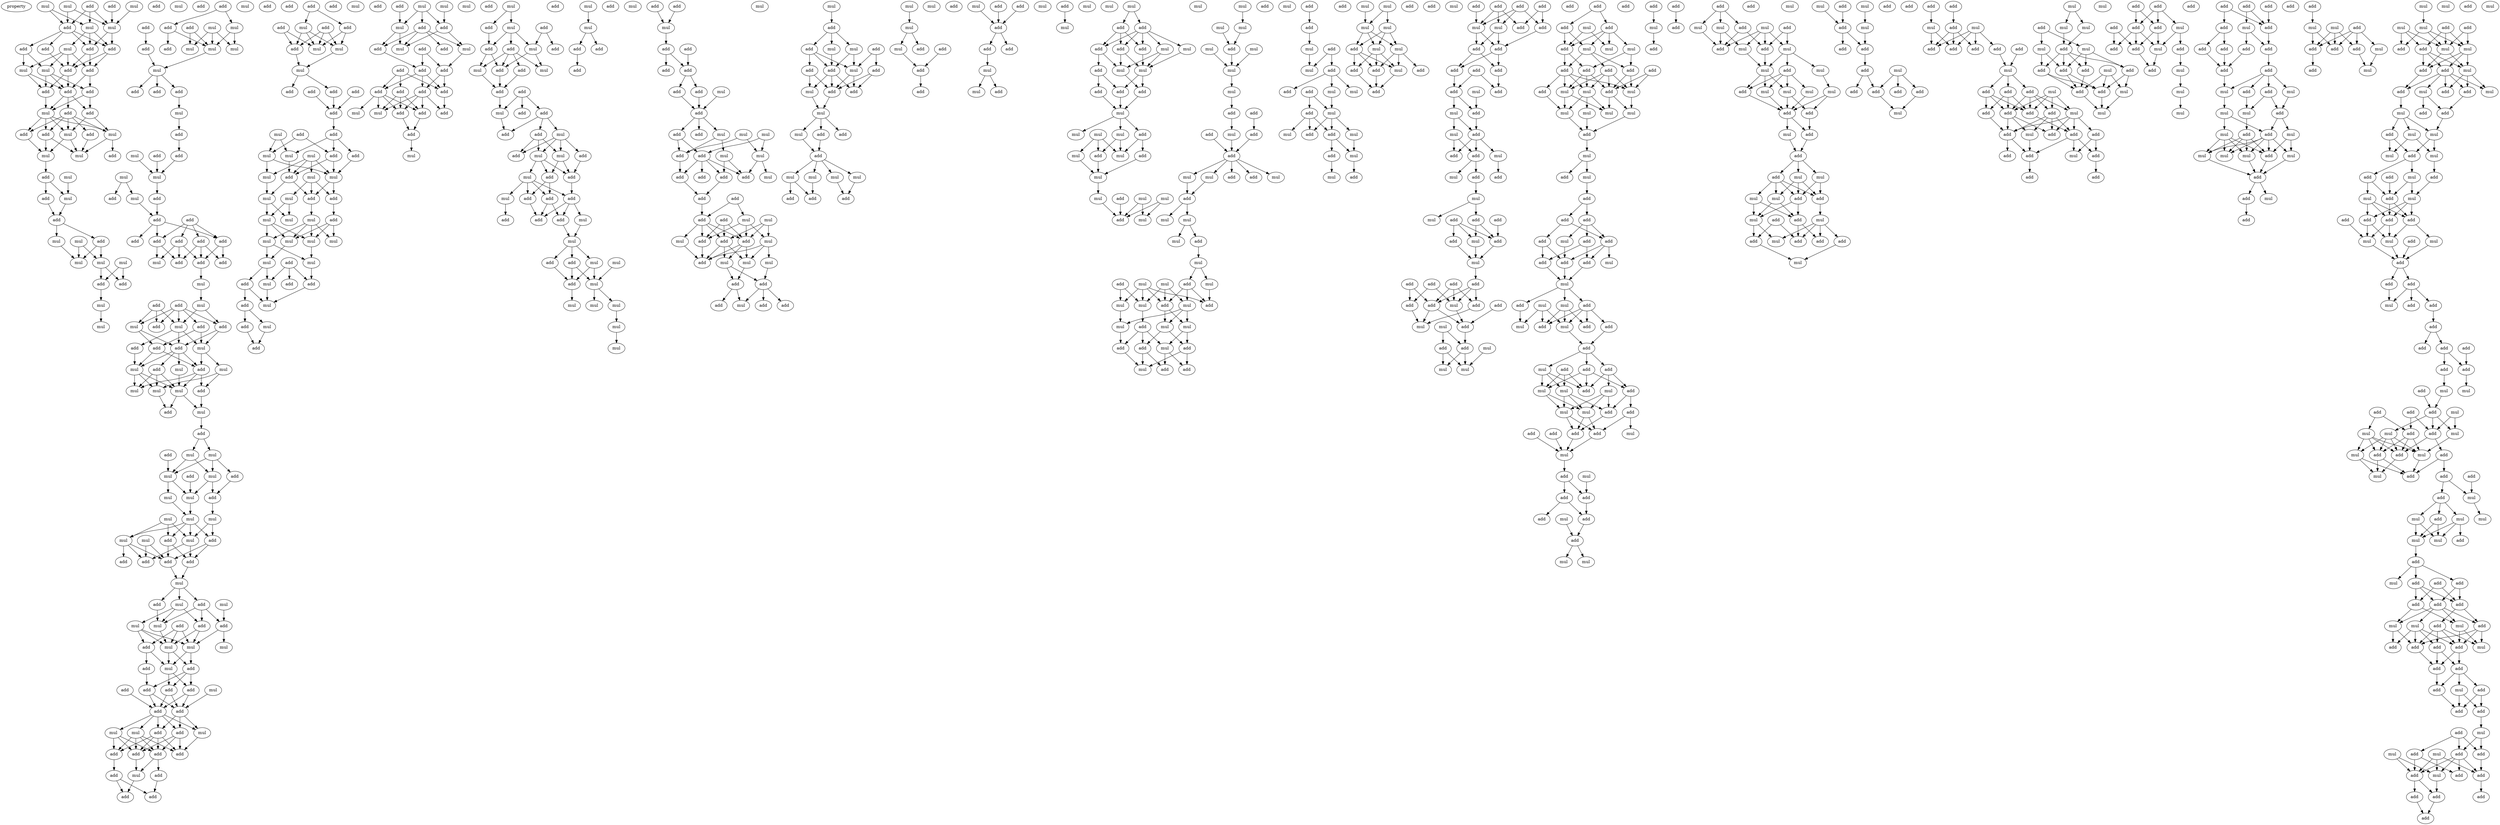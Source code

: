 digraph {
    node [fontcolor=black]
    property [mul=2,lf=1.6]
    0 [ label = mul ];
    1 [ label = mul ];
    2 [ label = add ];
    3 [ label = add ];
    4 [ label = mul ];
    5 [ label = add ];
    6 [ label = mul ];
    7 [ label = mul ];
    8 [ label = add ];
    9 [ label = mul ];
    10 [ label = add ];
    11 [ label = add ];
    12 [ label = add ];
    13 [ label = add ];
    14 [ label = add ];
    15 [ label = mul ];
    16 [ label = mul ];
    17 [ label = add ];
    18 [ label = add ];
    19 [ label = add ];
    20 [ label = add ];
    21 [ label = add ];
    22 [ label = mul ];
    23 [ label = add ];
    24 [ label = mul ];
    25 [ label = add ];
    26 [ label = add ];
    27 [ label = mul ];
    28 [ label = mul ];
    29 [ label = add ];
    30 [ label = mul ];
    31 [ label = add ];
    32 [ label = mul ];
    33 [ label = add ];
    34 [ label = mul ];
    35 [ label = add ];
    36 [ label = mul ];
    37 [ label = mul ];
    38 [ label = add ];
    39 [ label = mul ];
    40 [ label = mul ];
    41 [ label = mul ];
    42 [ label = add ];
    43 [ label = add ];
    44 [ label = add ];
    45 [ label = mul ];
    46 [ label = mul ];
    47 [ label = mul ];
    48 [ label = add ];
    49 [ label = add ];
    50 [ label = add ];
    51 [ label = add ];
    52 [ label = mul ];
    53 [ label = add ];
    54 [ label = mul ];
    55 [ label = add ];
    56 [ label = mul ];
    57 [ label = add ];
    58 [ label = mul ];
    59 [ label = mul ];
    60 [ label = mul ];
    61 [ label = add ];
    62 [ label = add ];
    63 [ label = add ];
    64 [ label = mul ];
    65 [ label = mul ];
    66 [ label = add ];
    67 [ label = mul ];
    68 [ label = add ];
    69 [ label = add ];
    70 [ label = add ];
    71 [ label = mul ];
    72 [ label = mul ];
    73 [ label = add ];
    74 [ label = add ];
    75 [ label = mul ];
    76 [ label = add ];
    77 [ label = add ];
    78 [ label = add ];
    79 [ label = add ];
    80 [ label = add ];
    81 [ label = add ];
    82 [ label = add ];
    83 [ label = mul ];
    84 [ label = add ];
    85 [ label = add ];
    86 [ label = add ];
    87 [ label = mul ];
    88 [ label = add ];
    89 [ label = add ];
    90 [ label = mul ];
    91 [ label = add ];
    92 [ label = add ];
    93 [ label = mul ];
    94 [ label = mul ];
    95 [ label = add ];
    96 [ label = add ];
    97 [ label = mul ];
    98 [ label = add ];
    99 [ label = add ];
    100 [ label = mul ];
    101 [ label = add ];
    102 [ label = mul ];
    103 [ label = add ];
    104 [ label = mul ];
    105 [ label = mul ];
    106 [ label = add ];
    107 [ label = mul ];
    108 [ label = mul ];
    109 [ label = mul ];
    110 [ label = add ];
    111 [ label = add ];
    112 [ label = add ];
    113 [ label = mul ];
    114 [ label = mul ];
    115 [ label = add ];
    116 [ label = mul ];
    117 [ label = add ];
    118 [ label = add ];
    119 [ label = mul ];
    120 [ label = add ];
    121 [ label = mul ];
    122 [ label = mul ];
    123 [ label = mul ];
    124 [ label = mul ];
    125 [ label = mul ];
    126 [ label = add ];
    127 [ label = mul ];
    128 [ label = add ];
    129 [ label = mul ];
    130 [ label = mul ];
    131 [ label = add ];
    132 [ label = add ];
    133 [ label = add ];
    134 [ label = add ];
    135 [ label = mul ];
    136 [ label = add ];
    137 [ label = mul ];
    138 [ label = mul ];
    139 [ label = add ];
    140 [ label = mul ];
    141 [ label = add ];
    142 [ label = add ];
    143 [ label = add ];
    144 [ label = mul ];
    145 [ label = add ];
    146 [ label = mul ];
    147 [ label = mul ];
    148 [ label = mul ];
    149 [ label = add ];
    150 [ label = mul ];
    151 [ label = add ];
    152 [ label = add ];
    153 [ label = add ];
    154 [ label = add ];
    155 [ label = add ];
    156 [ label = mul ];
    157 [ label = add ];
    158 [ label = add ];
    159 [ label = mul ];
    160 [ label = add ];
    161 [ label = add ];
    162 [ label = mul ];
    163 [ label = mul ];
    164 [ label = add ];
    165 [ label = add ];
    166 [ label = add ];
    167 [ label = add ];
    168 [ label = add ];
    169 [ label = add ];
    170 [ label = mul ];
    171 [ label = add ];
    172 [ label = add ];
    173 [ label = add ];
    174 [ label = mul ];
    175 [ label = add ];
    176 [ label = add ];
    177 [ label = add ];
    178 [ label = add ];
    179 [ label = mul ];
    180 [ label = mul ];
    181 [ label = add ];
    182 [ label = mul ];
    183 [ label = add ];
    184 [ label = add ];
    185 [ label = add ];
    186 [ label = add ];
    187 [ label = add ];
    188 [ label = mul ];
    189 [ label = add ];
    190 [ label = add ];
    191 [ label = mul ];
    192 [ label = mul ];
    193 [ label = mul ];
    194 [ label = add ];
    195 [ label = add ];
    196 [ label = mul ];
    197 [ label = mul ];
    198 [ label = mul ];
    199 [ label = add ];
    200 [ label = mul ];
    201 [ label = add ];
    202 [ label = mul ];
    203 [ label = add ];
    204 [ label = mul ];
    205 [ label = mul ];
    206 [ label = mul ];
    207 [ label = add ];
    208 [ label = mul ];
    209 [ label = mul ];
    210 [ label = mul ];
    211 [ label = mul ];
    212 [ label = add ];
    213 [ label = mul ];
    214 [ label = mul ];
    215 [ label = add ];
    216 [ label = add ];
    217 [ label = add ];
    218 [ label = mul ];
    219 [ label = add ];
    220 [ label = mul ];
    221 [ label = mul ];
    222 [ label = add ];
    223 [ label = add ];
    224 [ label = mul ];
    225 [ label = add ];
    226 [ label = add ];
    227 [ label = mul ];
    228 [ label = mul ];
    229 [ label = mul ];
    230 [ label = add ];
    231 [ label = mul ];
    232 [ label = add ];
    233 [ label = add ];
    234 [ label = mul ];
    235 [ label = add ];
    236 [ label = add ];
    237 [ label = mul ];
    238 [ label = add ];
    239 [ label = add ];
    240 [ label = add ];
    241 [ label = add ];
    242 [ label = add ];
    243 [ label = add ];
    244 [ label = add ];
    245 [ label = add ];
    246 [ label = add ];
    247 [ label = add ];
    248 [ label = mul ];
    249 [ label = mul ];
    250 [ label = add ];
    251 [ label = mul ];
    252 [ label = add ];
    253 [ label = mul ];
    254 [ label = add ];
    255 [ label = mul ];
    256 [ label = add ];
    257 [ label = add ];
    258 [ label = add ];
    259 [ label = add ];
    260 [ label = mul ];
    261 [ label = mul ];
    262 [ label = add ];
    263 [ label = add ];
    264 [ label = mul ];
    265 [ label = add ];
    266 [ label = add ];
    267 [ label = add ];
    268 [ label = add ];
    269 [ label = mul ];
    270 [ label = add ];
    271 [ label = mul ];
    272 [ label = add ];
    273 [ label = mul ];
    274 [ label = add ];
    275 [ label = mul ];
    276 [ label = add ];
    277 [ label = add ];
    278 [ label = mul ];
    279 [ label = add ];
    280 [ label = add ];
    281 [ label = add ];
    282 [ label = mul ];
    283 [ label = add ];
    284 [ label = add ];
    285 [ label = add ];
    286 [ label = mul ];
    287 [ label = add ];
    288 [ label = mul ];
    289 [ label = add ];
    290 [ label = mul ];
    291 [ label = add ];
    292 [ label = mul ];
    293 [ label = mul ];
    294 [ label = add ];
    295 [ label = mul ];
    296 [ label = mul ];
    297 [ label = mul ];
    298 [ label = add ];
    299 [ label = mul ];
    300 [ label = mul ];
    301 [ label = mul ];
    302 [ label = mul ];
    303 [ label = add ];
    304 [ label = mul ];
    305 [ label = add ];
    306 [ label = add ];
    307 [ label = add ];
    308 [ label = add ];
    309 [ label = mul ];
    310 [ label = add ];
    311 [ label = mul ];
    312 [ label = add ];
    313 [ label = add ];
    314 [ label = add ];
    315 [ label = add ];
    316 [ label = add ];
    317 [ label = add ];
    318 [ label = mul ];
    319 [ label = add ];
    320 [ label = mul ];
    321 [ label = add ];
    322 [ label = mul ];
    323 [ label = add ];
    324 [ label = mul ];
    325 [ label = add ];
    326 [ label = mul ];
    327 [ label = mul ];
    328 [ label = add ];
    329 [ label = add ];
    330 [ label = add ];
    331 [ label = add ];
    332 [ label = mul ];
    333 [ label = add ];
    334 [ label = add ];
    335 [ label = add ];
    336 [ label = add ];
    337 [ label = add ];
    338 [ label = mul ];
    339 [ label = mul ];
    340 [ label = add ];
    341 [ label = add ];
    342 [ label = add ];
    343 [ label = mul ];
    344 [ label = mul ];
    345 [ label = mul ];
    346 [ label = mul ];
    347 [ label = mul ];
    348 [ label = add ];
    349 [ label = add ];
    350 [ label = add ];
    351 [ label = mul ];
    352 [ label = add ];
    353 [ label = add ];
    354 [ label = mul ];
    355 [ label = add ];
    356 [ label = add ];
    357 [ label = mul ];
    358 [ label = mul ];
    359 [ label = add ];
    360 [ label = add ];
    361 [ label = add ];
    362 [ label = add ];
    363 [ label = add ];
    364 [ label = mul ];
    365 [ label = mul ];
    366 [ label = add ];
    367 [ label = add ];
    368 [ label = mul ];
    369 [ label = add ];
    370 [ label = add ];
    371 [ label = mul ];
    372 [ label = add ];
    373 [ label = mul ];
    374 [ label = mul ];
    375 [ label = mul ];
    376 [ label = mul ];
    377 [ label = add ];
    378 [ label = add ];
    379 [ label = add ];
    380 [ label = mul ];
    381 [ label = mul ];
    382 [ label = mul ];
    383 [ label = mul ];
    384 [ label = add ];
    385 [ label = add ];
    386 [ label = add ];
    387 [ label = add ];
    388 [ label = mul ];
    389 [ label = add ];
    390 [ label = add ];
    391 [ label = add ];
    392 [ label = add ];
    393 [ label = add ];
    394 [ label = add ];
    395 [ label = mul ];
    396 [ label = mul ];
    397 [ label = mul ];
    398 [ label = add ];
    399 [ label = add ];
    400 [ label = mul ];
    401 [ label = mul ];
    402 [ label = mul ];
    403 [ label = mul ];
    404 [ label = add ];
    405 [ label = add ];
    406 [ label = add ];
    407 [ label = add ];
    408 [ label = add ];
    409 [ label = mul ];
    410 [ label = mul ];
    411 [ label = mul ];
    412 [ label = add ];
    413 [ label = mul ];
    414 [ label = add ];
    415 [ label = add ];
    416 [ label = add ];
    417 [ label = mul ];
    418 [ label = add ];
    419 [ label = mul ];
    420 [ label = mul ];
    421 [ label = mul ];
    422 [ label = mul ];
    423 [ label = add ];
    424 [ label = add ];
    425 [ label = mul ];
    426 [ label = mul ];
    427 [ label = mul ];
    428 [ label = mul ];
    429 [ label = mul ];
    430 [ label = add ];
    431 [ label = mul ];
    432 [ label = add ];
    433 [ label = mul ];
    434 [ label = mul ];
    435 [ label = mul ];
    436 [ label = mul ];
    437 [ label = mul ];
    438 [ label = add ];
    439 [ label = mul ];
    440 [ label = mul ];
    441 [ label = mul ];
    442 [ label = add ];
    443 [ label = add ];
    444 [ label = add ];
    445 [ label = mul ];
    446 [ label = add ];
    447 [ label = add ];
    448 [ label = mul ];
    449 [ label = add ];
    450 [ label = add ];
    451 [ label = mul ];
    452 [ label = mul ];
    453 [ label = add ];
    454 [ label = mul ];
    455 [ label = mul ];
    456 [ label = mul ];
    457 [ label = add ];
    458 [ label = add ];
    459 [ label = mul ];
    460 [ label = add ];
    461 [ label = mul ];
    462 [ label = mul ];
    463 [ label = mul ];
    464 [ label = add ];
    465 [ label = mul ];
    466 [ label = add ];
    467 [ label = mul ];
    468 [ label = mul ];
    469 [ label = add ];
    470 [ label = mul ];
    471 [ label = mul ];
    472 [ label = mul ];
    473 [ label = add ];
    474 [ label = add ];
    475 [ label = add ];
    476 [ label = add ];
    477 [ label = mul ];
    478 [ label = add ];
    479 [ label = mul ];
    480 [ label = add ];
    481 [ label = mul ];
    482 [ label = add ];
    483 [ label = add ];
    484 [ label = mul ];
    485 [ label = add ];
    486 [ label = add ];
    487 [ label = mul ];
    488 [ label = add ];
    489 [ label = mul ];
    490 [ label = mul ];
    491 [ label = add ];
    492 [ label = add ];
    493 [ label = mul ];
    494 [ label = mul ];
    495 [ label = add ];
    496 [ label = add ];
    497 [ label = mul ];
    498 [ label = mul ];
    499 [ label = add ];
    500 [ label = mul ];
    501 [ label = add ];
    502 [ label = add ];
    503 [ label = mul ];
    504 [ label = add ];
    505 [ label = add ];
    506 [ label = mul ];
    507 [ label = mul ];
    508 [ label = mul ];
    509 [ label = mul ];
    510 [ label = mul ];
    511 [ label = add ];
    512 [ label = mul ];
    513 [ label = add ];
    514 [ label = add ];
    515 [ label = add ];
    516 [ label = mul ];
    517 [ label = add ];
    518 [ label = add ];
    519 [ label = add ];
    520 [ label = add ];
    521 [ label = add ];
    522 [ label = mul ];
    523 [ label = add ];
    524 [ label = add ];
    525 [ label = mul ];
    526 [ label = add ];
    527 [ label = add ];
    528 [ label = add ];
    529 [ label = add ];
    530 [ label = add ];
    531 [ label = add ];
    532 [ label = add ];
    533 [ label = mul ];
    534 [ label = add ];
    535 [ label = mul ];
    536 [ label = add ];
    537 [ label = mul ];
    538 [ label = mul ];
    539 [ label = add ];
    540 [ label = add ];
    541 [ label = add ];
    542 [ label = add ];
    543 [ label = mul ];
    544 [ label = mul ];
    545 [ label = add ];
    546 [ label = mul ];
    547 [ label = add ];
    548 [ label = add ];
    549 [ label = add ];
    550 [ label = add ];
    551 [ label = mul ];
    552 [ label = mul ];
    553 [ label = add ];
    554 [ label = add ];
    555 [ label = add ];
    556 [ label = add ];
    557 [ label = add ];
    558 [ label = add ];
    559 [ label = add ];
    560 [ label = add ];
    561 [ label = mul ];
    562 [ label = add ];
    563 [ label = mul ];
    564 [ label = mul ];
    565 [ label = mul ];
    566 [ label = add ];
    567 [ label = add ];
    568 [ label = add ];
    569 [ label = mul ];
    570 [ label = mul ];
    571 [ label = add ];
    572 [ label = add ];
    573 [ label = mul ];
    574 [ label = add ];
    575 [ label = mul ];
    576 [ label = add ];
    577 [ label = mul ];
    578 [ label = mul ];
    579 [ label = add ];
    580 [ label = add ];
    581 [ label = add ];
    582 [ label = add ];
    583 [ label = add ];
    584 [ label = add ];
    585 [ label = mul ];
    586 [ label = mul ];
    587 [ label = mul ];
    588 [ label = add ];
    589 [ label = mul ];
    590 [ label = mul ];
    591 [ label = mul ];
    592 [ label = mul ];
    593 [ label = add ];
    594 [ label = mul ];
    595 [ label = add ];
    596 [ label = add ];
    597 [ label = mul ];
    598 [ label = add ];
    599 [ label = add ];
    600 [ label = add ];
    601 [ label = add ];
    602 [ label = add ];
    603 [ label = add ];
    604 [ label = mul ];
    605 [ label = add ];
    606 [ label = add ];
    607 [ label = add ];
    608 [ label = mul ];
    609 [ label = mul ];
    610 [ label = mul ];
    611 [ label = mul ];
    612 [ label = add ];
    613 [ label = add ];
    614 [ label = add ];
    615 [ label = mul ];
    616 [ label = add ];
    617 [ label = add ];
    618 [ label = mul ];
    619 [ label = add ];
    620 [ label = mul ];
    621 [ label = add ];
    622 [ label = add ];
    623 [ label = add ];
    624 [ label = mul ];
    625 [ label = mul ];
    626 [ label = add ];
    627 [ label = add ];
    628 [ label = mul ];
    629 [ label = add ];
    630 [ label = add ];
    631 [ label = mul ];
    632 [ label = mul ];
    633 [ label = add ];
    634 [ label = add ];
    635 [ label = add ];
    636 [ label = add ];
    637 [ label = mul ];
    638 [ label = mul ];
    639 [ label = mul ];
    640 [ label = add ];
    641 [ label = add ];
    642 [ label = add ];
    643 [ label = add ];
    644 [ label = mul ];
    645 [ label = add ];
    646 [ label = add ];
    647 [ label = mul ];
    648 [ label = mul ];
    649 [ label = add ];
    650 [ label = mul ];
    651 [ label = add ];
    652 [ label = add ];
    653 [ label = add ];
    654 [ label = add ];
    655 [ label = mul ];
    656 [ label = mul ];
    657 [ label = add ];
    658 [ label = add ];
    659 [ label = mul ];
    660 [ label = mul ];
    661 [ label = add ];
    662 [ label = add ];
    663 [ label = mul ];
    664 [ label = mul ];
    665 [ label = add ];
    666 [ label = mul ];
    667 [ label = mul ];
    668 [ label = add ];
    669 [ label = mul ];
    670 [ label = mul ];
    671 [ label = mul ];
    672 [ label = add ];
    673 [ label = add ];
    674 [ label = add ];
    675 [ label = mul ];
    676 [ label = add ];
    677 [ label = add ];
    678 [ label = mul ];
    679 [ label = add ];
    680 [ label = mul ];
    681 [ label = mul ];
    682 [ label = mul ];
    683 [ label = add ];
    684 [ label = add ];
    685 [ label = mul ];
    686 [ label = add ];
    687 [ label = add ];
    688 [ label = mul ];
    689 [ label = mul ];
    690 [ label = add ];
    691 [ label = add ];
    692 [ label = add ];
    693 [ label = add ];
    694 [ label = mul ];
    695 [ label = mul ];
    696 [ label = mul ];
    697 [ label = add ];
    698 [ label = add ];
    699 [ label = mul ];
    700 [ label = add ];
    701 [ label = mul ];
    702 [ label = add ];
    703 [ label = add ];
    704 [ label = add ];
    705 [ label = mul ];
    706 [ label = add ];
    707 [ label = add ];
    708 [ label = add ];
    709 [ label = add ];
    710 [ label = add ];
    711 [ label = mul ];
    712 [ label = add ];
    713 [ label = add ];
    714 [ label = add ];
    715 [ label = mul ];
    716 [ label = mul ];
    717 [ label = add ];
    718 [ label = add ];
    719 [ label = add ];
    720 [ label = add ];
    721 [ label = add ];
    722 [ label = mul ];
    723 [ label = mul ];
    724 [ label = add ];
    725 [ label = add ];
    726 [ label = add ];
    727 [ label = add ];
    728 [ label = add ];
    729 [ label = mul ];
    730 [ label = add ];
    731 [ label = add ];
    732 [ label = add ];
    733 [ label = add ];
    734 [ label = mul ];
    735 [ label = add ];
    736 [ label = add ];
    737 [ label = add ];
    738 [ label = add ];
    739 [ label = add ];
    740 [ label = mul ];
    741 [ label = add ];
    742 [ label = add ];
    743 [ label = mul ];
    744 [ label = mul ];
    745 [ label = add ];
    746 [ label = mul ];
    747 [ label = mul ];
    748 [ label = mul ];
    749 [ label = add ];
    750 [ label = add ];
    751 [ label = add ];
    752 [ label = mul ];
    753 [ label = add ];
    754 [ label = add ];
    755 [ label = add ];
    756 [ label = mul ];
    757 [ label = add ];
    758 [ label = mul ];
    759 [ label = mul ];
    760 [ label = add ];
    761 [ label = add ];
    762 [ label = add ];
    763 [ label = add ];
    764 [ label = mul ];
    765 [ label = add ];
    766 [ label = add ];
    767 [ label = add ];
    768 [ label = add ];
    769 [ label = add ];
    770 [ label = mul ];
    771 [ label = add ];
    772 [ label = mul ];
    773 [ label = mul ];
    774 [ label = add ];
    775 [ label = mul ];
    776 [ label = add ];
    777 [ label = add ];
    778 [ label = add ];
    779 [ label = add ];
    780 [ label = mul ];
    781 [ label = add ];
    782 [ label = add ];
    783 [ label = add ];
    784 [ label = add ];
    785 [ label = add ];
    786 [ label = add ];
    787 [ label = add ];
    788 [ label = add ];
    789 [ label = mul ];
    790 [ label = mul ];
    791 [ label = mul ];
    792 [ label = add ];
    793 [ label = mul ];
    794 [ label = mul ];
    795 [ label = mul ];
    796 [ label = add ];
    797 [ label = add ];
    798 [ label = mul ];
    799 [ label = mul ];
    800 [ label = mul ];
    801 [ label = add ];
    802 [ label = mul ];
    803 [ label = add ];
    804 [ label = add ];
    805 [ label = add ];
    806 [ label = mul ];
    807 [ label = add ];
    808 [ label = add ];
    809 [ label = mul ];
    810 [ label = add ];
    811 [ label = mul ];
    812 [ label = mul ];
    813 [ label = add ];
    814 [ label = add ];
    815 [ label = add ];
    816 [ label = add ];
    817 [ label = mul ];
    818 [ label = mul ];
    819 [ label = mul ];
    820 [ label = add ];
    821 [ label = add ];
    822 [ label = mul ];
    823 [ label = add ];
    824 [ label = mul ];
    825 [ label = mul ];
    826 [ label = add ];
    827 [ label = add ];
    828 [ label = add ];
    829 [ label = mul ];
    830 [ label = add ];
    831 [ label = mul ];
    832 [ label = mul ];
    833 [ label = add ];
    834 [ label = add ];
    835 [ label = add ];
    836 [ label = mul ];
    837 [ label = add ];
    838 [ label = add ];
    839 [ label = mul ];
    840 [ label = mul ];
    841 [ label = add ];
    842 [ label = mul ];
    843 [ label = mul ];
    844 [ label = add ];
    845 [ label = add ];
    846 [ label = mul ];
    847 [ label = add ];
    848 [ label = add ];
    849 [ label = mul ];
    850 [ label = mul ];
    851 [ label = mul ];
    852 [ label = add ];
    853 [ label = add ];
    854 [ label = add ];
    855 [ label = add ];
    856 [ label = mul ];
    857 [ label = mul ];
    858 [ label = add ];
    859 [ label = mul ];
    860 [ label = add ];
    861 [ label = add ];
    862 [ label = add ];
    863 [ label = add ];
    864 [ label = mul ];
    865 [ label = add ];
    866 [ label = add ];
    867 [ label = add ];
    868 [ label = add ];
    869 [ label = add ];
    870 [ label = add ];
    871 [ label = add ];
    872 [ label = add ];
    873 [ label = add ];
    874 [ label = mul ];
    875 [ label = mul ];
    876 [ label = add ];
    877 [ label = add ];
    878 [ label = add ];
    879 [ label = mul ];
    880 [ label = add ];
    881 [ label = mul ];
    882 [ label = add ];
    883 [ label = mul ];
    884 [ label = mul ];
    885 [ label = mul ];
    886 [ label = add ];
    887 [ label = mul ];
    888 [ label = add ];
    889 [ label = add ];
    890 [ label = add ];
    891 [ label = add ];
    892 [ label = add ];
    893 [ label = mul ];
    894 [ label = add ];
    895 [ label = mul ];
    896 [ label = mul ];
    897 [ label = mul ];
    898 [ label = add ];
    899 [ label = mul ];
    900 [ label = mul ];
    901 [ label = add ];
    902 [ label = mul ];
    903 [ label = mul ];
    904 [ label = add ];
    905 [ label = add ];
    906 [ label = add ];
    907 [ label = add ];
    908 [ label = mul ];
    909 [ label = add ];
    910 [ label = add ];
    911 [ label = add ];
    912 [ label = add ];
    913 [ label = mul ];
    914 [ label = mul ];
    915 [ label = add ];
    916 [ label = mul ];
    917 [ label = add ];
    918 [ label = add ];
    919 [ label = mul ];
    920 [ label = add ];
    921 [ label = add ];
    922 [ label = add ];
    923 [ label = add ];
    924 [ label = add ];
    925 [ label = add ];
    926 [ label = mul ];
    927 [ label = add ];
    928 [ label = add ];
    929 [ label = add ];
    930 [ label = mul ];
    931 [ label = add ];
    932 [ label = mul ];
    933 [ label = mul ];
    934 [ label = add ];
    935 [ label = add ];
    936 [ label = add ];
    937 [ label = add ];
    938 [ label = mul ];
    939 [ label = add ];
    940 [ label = add ];
    941 [ label = add ];
    942 [ label = add ];
    943 [ label = add ];
    0 -> 5 [ name = 0 ];
    0 -> 6 [ name = 1 ];
    1 -> 5 [ name = 2 ];
    1 -> 7 [ name = 3 ];
    2 -> 5 [ name = 4 ];
    2 -> 6 [ name = 5 ];
    2 -> 7 [ name = 6 ];
    3 -> 7 [ name = 7 ];
    4 -> 7 [ name = 8 ];
    5 -> 8 [ name = 9 ];
    5 -> 10 [ name = 10 ];
    5 -> 11 [ name = 11 ];
    5 -> 12 [ name = 12 ];
    6 -> 9 [ name = 13 ];
    6 -> 11 [ name = 14 ];
    6 -> 12 [ name = 15 ];
    7 -> 11 [ name = 16 ];
    7 -> 12 [ name = 17 ];
    8 -> 15 [ name = 18 ];
    8 -> 16 [ name = 19 ];
    9 -> 13 [ name = 20 ];
    9 -> 14 [ name = 21 ];
    9 -> 15 [ name = 22 ];
    9 -> 16 [ name = 23 ];
    10 -> 14 [ name = 24 ];
    11 -> 13 [ name = 25 ];
    11 -> 14 [ name = 26 ];
    12 -> 13 [ name = 27 ];
    12 -> 14 [ name = 28 ];
    13 -> 17 [ name = 29 ];
    13 -> 19 [ name = 30 ];
    14 -> 18 [ name = 31 ];
    14 -> 19 [ name = 32 ];
    15 -> 18 [ name = 33 ];
    15 -> 19 [ name = 34 ];
    16 -> 17 [ name = 35 ];
    16 -> 18 [ name = 36 ];
    16 -> 19 [ name = 37 ];
    17 -> 20 [ name = 38 ];
    17 -> 22 [ name = 39 ];
    18 -> 22 [ name = 40 ];
    19 -> 20 [ name = 41 ];
    19 -> 21 [ name = 42 ];
    19 -> 22 [ name = 43 ];
    20 -> 24 [ name = 44 ];
    20 -> 27 [ name = 45 ];
    21 -> 23 [ name = 46 ];
    21 -> 24 [ name = 47 ];
    21 -> 25 [ name = 48 ];
    21 -> 26 [ name = 49 ];
    21 -> 27 [ name = 50 ];
    22 -> 23 [ name = 51 ];
    22 -> 24 [ name = 52 ];
    22 -> 26 [ name = 53 ];
    22 -> 27 [ name = 54 ];
    23 -> 30 [ name = 55 ];
    24 -> 28 [ name = 56 ];
    24 -> 29 [ name = 57 ];
    25 -> 28 [ name = 58 ];
    26 -> 28 [ name = 59 ];
    26 -> 30 [ name = 60 ];
    27 -> 28 [ name = 61 ];
    27 -> 30 [ name = 62 ];
    30 -> 31 [ name = 63 ];
    31 -> 33 [ name = 64 ];
    31 -> 34 [ name = 65 ];
    32 -> 34 [ name = 66 ];
    33 -> 35 [ name = 67 ];
    34 -> 35 [ name = 68 ];
    35 -> 37 [ name = 69 ];
    35 -> 38 [ name = 70 ];
    36 -> 39 [ name = 71 ];
    36 -> 41 [ name = 72 ];
    37 -> 39 [ name = 73 ];
    38 -> 39 [ name = 74 ];
    38 -> 41 [ name = 75 ];
    40 -> 42 [ name = 76 ];
    40 -> 44 [ name = 77 ];
    41 -> 42 [ name = 78 ];
    41 -> 44 [ name = 79 ];
    42 -> 45 [ name = 80 ];
    45 -> 47 [ name = 81 ];
    49 -> 53 [ name = 82 ];
    49 -> 54 [ name = 83 ];
    50 -> 57 [ name = 84 ];
    51 -> 56 [ name = 85 ];
    51 -> 58 [ name = 86 ];
    52 -> 56 [ name = 87 ];
    52 -> 58 [ name = 88 ];
    52 -> 59 [ name = 89 ];
    53 -> 55 [ name = 90 ];
    53 -> 56 [ name = 91 ];
    54 -> 56 [ name = 92 ];
    54 -> 59 [ name = 93 ];
    56 -> 60 [ name = 94 ];
    57 -> 60 [ name = 95 ];
    60 -> 61 [ name = 96 ];
    60 -> 62 [ name = 97 ];
    60 -> 63 [ name = 98 ];
    63 -> 65 [ name = 99 ];
    65 -> 66 [ name = 100 ];
    66 -> 70 [ name = 101 ];
    67 -> 72 [ name = 102 ];
    69 -> 72 [ name = 103 ];
    70 -> 72 [ name = 104 ];
    71 -> 73 [ name = 105 ];
    71 -> 75 [ name = 106 ];
    72 -> 74 [ name = 107 ];
    74 -> 77 [ name = 108 ];
    75 -> 77 [ name = 109 ];
    76 -> 78 [ name = 110 ];
    76 -> 79 [ name = 111 ];
    76 -> 81 [ name = 112 ];
    76 -> 82 [ name = 113 ];
    77 -> 80 [ name = 114 ];
    77 -> 81 [ name = 115 ];
    77 -> 82 [ name = 116 ];
    78 -> 83 [ name = 117 ];
    78 -> 84 [ name = 118 ];
    78 -> 85 [ name = 119 ];
    79 -> 84 [ name = 120 ];
    79 -> 85 [ name = 121 ];
    79 -> 86 [ name = 122 ];
    81 -> 84 [ name = 123 ];
    81 -> 86 [ name = 124 ];
    82 -> 83 [ name = 125 ];
    82 -> 85 [ name = 126 ];
    84 -> 87 [ name = 127 ];
    87 -> 90 [ name = 128 ];
    88 -> 91 [ name = 129 ];
    88 -> 92 [ name = 130 ];
    88 -> 93 [ name = 131 ];
    88 -> 94 [ name = 132 ];
    88 -> 95 [ name = 133 ];
    89 -> 92 [ name = 134 ];
    89 -> 93 [ name = 135 ];
    89 -> 94 [ name = 136 ];
    90 -> 93 [ name = 137 ];
    90 -> 95 [ name = 138 ];
    91 -> 96 [ name = 139 ];
    91 -> 97 [ name = 140 ];
    93 -> 97 [ name = 141 ];
    93 -> 98 [ name = 142 ];
    93 -> 99 [ name = 143 ];
    94 -> 96 [ name = 144 ];
    94 -> 98 [ name = 145 ];
    95 -> 97 [ name = 146 ];
    95 -> 98 [ name = 147 ];
    96 -> 102 [ name = 148 ];
    96 -> 103 [ name = 149 ];
    97 -> 103 [ name = 150 ];
    97 -> 104 [ name = 151 ];
    98 -> 100 [ name = 152 ];
    98 -> 101 [ name = 153 ];
    98 -> 102 [ name = 154 ];
    98 -> 103 [ name = 155 ];
    99 -> 102 [ name = 156 ];
    100 -> 105 [ name = 157 ];
    101 -> 105 [ name = 158 ];
    101 -> 107 [ name = 159 ];
    101 -> 108 [ name = 160 ];
    102 -> 105 [ name = 161 ];
    102 -> 107 [ name = 162 ];
    102 -> 108 [ name = 163 ];
    103 -> 105 [ name = 164 ];
    103 -> 106 [ name = 165 ];
    103 -> 107 [ name = 166 ];
    104 -> 106 [ name = 167 ];
    104 -> 108 [ name = 168 ];
    105 -> 109 [ name = 169 ];
    105 -> 110 [ name = 170 ];
    106 -> 109 [ name = 171 ];
    108 -> 110 [ name = 172 ];
    109 -> 112 [ name = 173 ];
    112 -> 113 [ name = 174 ];
    112 -> 114 [ name = 175 ];
    113 -> 116 [ name = 176 ];
    113 -> 119 [ name = 177 ];
    114 -> 116 [ name = 178 ];
    114 -> 118 [ name = 179 ];
    114 -> 119 [ name = 180 ];
    115 -> 119 [ name = 181 ];
    116 -> 120 [ name = 182 ];
    116 -> 122 [ name = 183 ];
    117 -> 122 [ name = 184 ];
    118 -> 120 [ name = 185 ];
    119 -> 121 [ name = 186 ];
    119 -> 122 [ name = 187 ];
    120 -> 123 [ name = 188 ];
    121 -> 125 [ name = 189 ];
    122 -> 125 [ name = 190 ];
    123 -> 128 [ name = 191 ];
    123 -> 129 [ name = 192 ];
    124 -> 126 [ name = 193 ];
    124 -> 127 [ name = 194 ];
    124 -> 129 [ name = 195 ];
    125 -> 126 [ name = 196 ];
    125 -> 127 [ name = 197 ];
    125 -> 128 [ name = 198 ];
    125 -> 129 [ name = 199 ];
    126 -> 131 [ name = 200 ];
    126 -> 132 [ name = 201 ];
    127 -> 131 [ name = 202 ];
    127 -> 133 [ name = 203 ];
    127 -> 134 [ name = 204 ];
    128 -> 131 [ name = 205 ];
    128 -> 132 [ name = 206 ];
    129 -> 132 [ name = 207 ];
    129 -> 134 [ name = 208 ];
    130 -> 131 [ name = 209 ];
    130 -> 134 [ name = 210 ];
    131 -> 135 [ name = 211 ];
    132 -> 135 [ name = 212 ];
    135 -> 136 [ name = 213 ];
    135 -> 137 [ name = 214 ];
    135 -> 139 [ name = 215 ];
    136 -> 140 [ name = 216 ];
    136 -> 141 [ name = 217 ];
    136 -> 142 [ name = 218 ];
    137 -> 140 [ name = 219 ];
    137 -> 141 [ name = 220 ];
    137 -> 144 [ name = 221 ];
    138 -> 142 [ name = 222 ];
    139 -> 140 [ name = 223 ];
    140 -> 147 [ name = 224 ];
    141 -> 146 [ name = 225 ];
    141 -> 147 [ name = 226 ];
    142 -> 146 [ name = 227 ];
    142 -> 148 [ name = 228 ];
    143 -> 145 [ name = 229 ];
    143 -> 146 [ name = 230 ];
    143 -> 147 [ name = 231 ];
    144 -> 145 [ name = 232 ];
    144 -> 146 [ name = 233 ];
    144 -> 147 [ name = 234 ];
    145 -> 150 [ name = 235 ];
    145 -> 151 [ name = 236 ];
    146 -> 149 [ name = 237 ];
    146 -> 150 [ name = 238 ];
    147 -> 149 [ name = 239 ];
    147 -> 150 [ name = 240 ];
    149 -> 152 [ name = 241 ];
    149 -> 153 [ name = 242 ];
    149 -> 154 [ name = 243 ];
    150 -> 152 [ name = 244 ];
    150 -> 154 [ name = 245 ];
    151 -> 153 [ name = 246 ];
    152 -> 157 [ name = 247 ];
    152 -> 158 [ name = 248 ];
    153 -> 157 [ name = 249 ];
    153 -> 158 [ name = 250 ];
    154 -> 157 [ name = 251 ];
    154 -> 158 [ name = 252 ];
    155 -> 158 [ name = 253 ];
    156 -> 157 [ name = 254 ];
    157 -> 160 [ name = 255 ];
    157 -> 161 [ name = 256 ];
    157 -> 163 [ name = 257 ];
    158 -> 159 [ name = 258 ];
    158 -> 160 [ name = 259 ];
    158 -> 161 [ name = 260 ];
    158 -> 162 [ name = 261 ];
    158 -> 163 [ name = 262 ];
    159 -> 164 [ name = 263 ];
    159 -> 165 [ name = 264 ];
    159 -> 167 [ name = 265 ];
    160 -> 164 [ name = 266 ];
    160 -> 166 [ name = 267 ];
    160 -> 167 [ name = 268 ];
    161 -> 164 [ name = 269 ];
    161 -> 165 [ name = 270 ];
    161 -> 166 [ name = 271 ];
    161 -> 167 [ name = 272 ];
    162 -> 164 [ name = 273 ];
    162 -> 165 [ name = 274 ];
    162 -> 166 [ name = 275 ];
    162 -> 167 [ name = 276 ];
    163 -> 166 [ name = 277 ];
    164 -> 170 [ name = 278 ];
    165 -> 169 [ name = 279 ];
    167 -> 168 [ name = 280 ];
    167 -> 170 [ name = 281 ];
    168 -> 171 [ name = 282 ];
    169 -> 171 [ name = 283 ];
    169 -> 172 [ name = 284 ];
    170 -> 172 [ name = 285 ];
    173 -> 174 [ name = 286 ];
    173 -> 175 [ name = 287 ];
    174 -> 179 [ name = 288 ];
    174 -> 180 [ name = 289 ];
    174 -> 181 [ name = 290 ];
    175 -> 179 [ name = 291 ];
    175 -> 180 [ name = 292 ];
    176 -> 179 [ name = 293 ];
    176 -> 181 [ name = 294 ];
    177 -> 179 [ name = 295 ];
    177 -> 180 [ name = 296 ];
    177 -> 181 [ name = 297 ];
    180 -> 182 [ name = 298 ];
    181 -> 182 [ name = 299 ];
    182 -> 184 [ name = 300 ];
    182 -> 185 [ name = 301 ];
    183 -> 187 [ name = 302 ];
    185 -> 187 [ name = 303 ];
    186 -> 187 [ name = 304 ];
    187 -> 189 [ name = 305 ];
    188 -> 191 [ name = 306 ];
    188 -> 193 [ name = 307 ];
    189 -> 193 [ name = 308 ];
    189 -> 194 [ name = 309 ];
    189 -> 195 [ name = 310 ];
    190 -> 191 [ name = 311 ];
    190 -> 195 [ name = 312 ];
    191 -> 196 [ name = 313 ];
    191 -> 197 [ name = 314 ];
    192 -> 196 [ name = 315 ];
    192 -> 197 [ name = 316 ];
    192 -> 198 [ name = 317 ];
    192 -> 199 [ name = 318 ];
    193 -> 199 [ name = 319 ];
    194 -> 197 [ name = 320 ];
    195 -> 197 [ name = 321 ];
    195 -> 199 [ name = 322 ];
    196 -> 200 [ name = 323 ];
    197 -> 201 [ name = 324 ];
    197 -> 203 [ name = 325 ];
    198 -> 201 [ name = 326 ];
    198 -> 202 [ name = 327 ];
    198 -> 203 [ name = 328 ];
    199 -> 200 [ name = 329 ];
    199 -> 201 [ name = 330 ];
    200 -> 204 [ name = 331 ];
    200 -> 205 [ name = 332 ];
    201 -> 206 [ name = 333 ];
    202 -> 204 [ name = 334 ];
    202 -> 205 [ name = 335 ];
    203 -> 207 [ name = 336 ];
    205 -> 208 [ name = 337 ];
    205 -> 209 [ name = 338 ];
    205 -> 211 [ name = 339 ];
    206 -> 208 [ name = 340 ];
    206 -> 209 [ name = 341 ];
    206 -> 210 [ name = 342 ];
    206 -> 211 [ name = 343 ];
    207 -> 209 [ name = 344 ];
    207 -> 210 [ name = 345 ];
    207 -> 211 [ name = 346 ];
    208 -> 213 [ name = 347 ];
    208 -> 214 [ name = 348 ];
    209 -> 213 [ name = 349 ];
    211 -> 214 [ name = 350 ];
    212 -> 216 [ name = 351 ];
    212 -> 217 [ name = 352 ];
    212 -> 218 [ name = 353 ];
    213 -> 216 [ name = 354 ];
    214 -> 215 [ name = 355 ];
    214 -> 218 [ name = 356 ];
    215 -> 219 [ name = 357 ];
    215 -> 220 [ name = 358 ];
    216 -> 220 [ name = 359 ];
    218 -> 220 [ name = 360 ];
    219 -> 223 [ name = 361 ];
    219 -> 224 [ name = 362 ];
    223 -> 225 [ name = 363 ];
    224 -> 225 [ name = 364 ];
    226 -> 231 [ name = 365 ];
    228 -> 230 [ name = 366 ];
    228 -> 231 [ name = 367 ];
    228 -> 232 [ name = 368 ];
    229 -> 232 [ name = 369 ];
    230 -> 234 [ name = 370 ];
    230 -> 235 [ name = 371 ];
    230 -> 236 [ name = 372 ];
    230 -> 237 [ name = 373 ];
    231 -> 234 [ name = 374 ];
    231 -> 235 [ name = 375 ];
    232 -> 234 [ name = 376 ];
    232 -> 237 [ name = 377 ];
    233 -> 238 [ name = 378 ];
    233 -> 239 [ name = 379 ];
    235 -> 238 [ name = 380 ];
    237 -> 239 [ name = 381 ];
    238 -> 242 [ name = 382 ];
    238 -> 243 [ name = 383 ];
    238 -> 244 [ name = 384 ];
    239 -> 243 [ name = 385 ];
    239 -> 244 [ name = 386 ];
    240 -> 241 [ name = 387 ];
    240 -> 242 [ name = 388 ];
    240 -> 243 [ name = 389 ];
    241 -> 246 [ name = 390 ];
    241 -> 247 [ name = 391 ];
    241 -> 249 [ name = 392 ];
    242 -> 246 [ name = 393 ];
    242 -> 247 [ name = 394 ];
    242 -> 248 [ name = 395 ];
    242 -> 249 [ name = 396 ];
    243 -> 245 [ name = 397 ];
    244 -> 245 [ name = 398 ];
    244 -> 246 [ name = 399 ];
    244 -> 247 [ name = 400 ];
    244 -> 249 [ name = 401 ];
    246 -> 250 [ name = 402 ];
    247 -> 250 [ name = 403 ];
    250 -> 251 [ name = 404 ];
    253 -> 255 [ name = 405 ];
    253 -> 256 [ name = 406 ];
    254 -> 258 [ name = 407 ];
    254 -> 260 [ name = 408 ];
    255 -> 257 [ name = 409 ];
    255 -> 259 [ name = 410 ];
    255 -> 260 [ name = 411 ];
    256 -> 257 [ name = 412 ];
    257 -> 261 [ name = 413 ];
    257 -> 262 [ name = 414 ];
    259 -> 261 [ name = 415 ];
    259 -> 262 [ name = 416 ];
    259 -> 263 [ name = 417 ];
    259 -> 264 [ name = 418 ];
    260 -> 262 [ name = 419 ];
    260 -> 264 [ name = 420 ];
    261 -> 265 [ name = 421 ];
    262 -> 265 [ name = 422 ];
    263 -> 265 [ name = 423 ];
    265 -> 269 [ name = 424 ];
    266 -> 267 [ name = 425 ];
    266 -> 268 [ name = 426 ];
    266 -> 269 [ name = 427 ];
    268 -> 270 [ name = 428 ];
    268 -> 271 [ name = 429 ];
    268 -> 272 [ name = 430 ];
    269 -> 272 [ name = 431 ];
    270 -> 273 [ name = 432 ];
    270 -> 275 [ name = 433 ];
    270 -> 276 [ name = 434 ];
    271 -> 273 [ name = 435 ];
    271 -> 274 [ name = 436 ];
    271 -> 275 [ name = 437 ];
    271 -> 276 [ name = 438 ];
    273 -> 277 [ name = 439 ];
    273 -> 278 [ name = 440 ];
    273 -> 279 [ name = 441 ];
    274 -> 277 [ name = 442 ];
    275 -> 277 [ name = 443 ];
    275 -> 279 [ name = 444 ];
    277 -> 281 [ name = 445 ];
    278 -> 280 [ name = 446 ];
    278 -> 281 [ name = 447 ];
    278 -> 282 [ name = 448 ];
    278 -> 283 [ name = 449 ];
    279 -> 280 [ name = 450 ];
    279 -> 283 [ name = 451 ];
    280 -> 285 [ name = 452 ];
    281 -> 284 [ name = 453 ];
    281 -> 285 [ name = 454 ];
    281 -> 286 [ name = 455 ];
    282 -> 287 [ name = 456 ];
    283 -> 284 [ name = 457 ];
    283 -> 285 [ name = 458 ];
    284 -> 288 [ name = 459 ];
    286 -> 288 [ name = 460 ];
    288 -> 289 [ name = 461 ];
    288 -> 290 [ name = 462 ];
    288 -> 291 [ name = 463 ];
    289 -> 294 [ name = 464 ];
    290 -> 293 [ name = 465 ];
    290 -> 294 [ name = 466 ];
    291 -> 293 [ name = 467 ];
    291 -> 294 [ name = 468 ];
    292 -> 293 [ name = 469 ];
    293 -> 295 [ name = 470 ];
    293 -> 296 [ name = 471 ];
    294 -> 297 [ name = 472 ];
    295 -> 299 [ name = 473 ];
    299 -> 301 [ name = 474 ];
    300 -> 302 [ name = 475 ];
    302 -> 305 [ name = 476 ];
    302 -> 306 [ name = 477 ];
    305 -> 310 [ name = 478 ];
    307 -> 311 [ name = 479 ];
    308 -> 311 [ name = 480 ];
    311 -> 312 [ name = 481 ];
    312 -> 314 [ name = 482 ];
    312 -> 315 [ name = 483 ];
    313 -> 315 [ name = 484 ];
    315 -> 316 [ name = 485 ];
    315 -> 317 [ name = 486 ];
    316 -> 319 [ name = 487 ];
    317 -> 319 [ name = 488 ];
    318 -> 319 [ name = 489 ];
    319 -> 321 [ name = 490 ];
    319 -> 322 [ name = 491 ];
    319 -> 323 [ name = 492 ];
    320 -> 326 [ name = 493 ];
    320 -> 328 [ name = 494 ];
    321 -> 325 [ name = 495 ];
    321 -> 328 [ name = 496 ];
    322 -> 325 [ name = 497 ];
    322 -> 327 [ name = 498 ];
    324 -> 325 [ name = 499 ];
    324 -> 326 [ name = 500 ];
    325 -> 333 [ name = 501 ];
    326 -> 331 [ name = 502 ];
    326 -> 332 [ name = 503 ];
    327 -> 330 [ name = 504 ];
    327 -> 331 [ name = 505 ];
    328 -> 329 [ name = 506 ];
    328 -> 330 [ name = 507 ];
    328 -> 331 [ name = 508 ];
    328 -> 333 [ name = 509 ];
    330 -> 334 [ name = 510 ];
    333 -> 334 [ name = 511 ];
    334 -> 337 [ name = 512 ];
    335 -> 337 [ name = 513 ];
    335 -> 338 [ name = 514 ];
    336 -> 340 [ name = 515 ];
    336 -> 341 [ name = 516 ];
    336 -> 342 [ name = 517 ];
    337 -> 340 [ name = 518 ];
    337 -> 341 [ name = 519 ];
    337 -> 342 [ name = 520 ];
    337 -> 343 [ name = 521 ];
    338 -> 340 [ name = 522 ];
    338 -> 342 [ name = 523 ];
    338 -> 344 [ name = 524 ];
    339 -> 340 [ name = 525 ];
    339 -> 341 [ name = 526 ];
    339 -> 344 [ name = 527 ];
    340 -> 345 [ name = 528 ];
    340 -> 346 [ name = 529 ];
    340 -> 348 [ name = 530 ];
    341 -> 345 [ name = 531 ];
    341 -> 346 [ name = 532 ];
    341 -> 348 [ name = 533 ];
    342 -> 348 [ name = 534 ];
    343 -> 348 [ name = 535 ];
    344 -> 346 [ name = 536 ];
    344 -> 347 [ name = 537 ];
    344 -> 348 [ name = 538 ];
    345 -> 349 [ name = 539 ];
    345 -> 350 [ name = 540 ];
    346 -> 349 [ name = 541 ];
    347 -> 350 [ name = 542 ];
    349 -> 354 [ name = 543 ];
    349 -> 355 [ name = 544 ];
    350 -> 352 [ name = 545 ];
    350 -> 353 [ name = 546 ];
    350 -> 354 [ name = 547 ];
    351 -> 356 [ name = 548 ];
    356 -> 357 [ name = 549 ];
    356 -> 358 [ name = 550 ];
    356 -> 359 [ name = 551 ];
    357 -> 363 [ name = 552 ];
    358 -> 363 [ name = 553 ];
    358 -> 364 [ name = 554 ];
    359 -> 361 [ name = 555 ];
    359 -> 363 [ name = 556 ];
    359 -> 364 [ name = 557 ];
    360 -> 362 [ name = 558 ];
    360 -> 364 [ name = 559 ];
    361 -> 365 [ name = 560 ];
    361 -> 367 [ name = 561 ];
    362 -> 366 [ name = 562 ];
    362 -> 367 [ name = 563 ];
    363 -> 365 [ name = 564 ];
    363 -> 366 [ name = 565 ];
    363 -> 367 [ name = 566 ];
    364 -> 366 [ name = 567 ];
    364 -> 367 [ name = 568 ];
    365 -> 368 [ name = 569 ];
    367 -> 368 [ name = 570 ];
    368 -> 369 [ name = 571 ];
    368 -> 370 [ name = 572 ];
    368 -> 371 [ name = 573 ];
    369 -> 372 [ name = 574 ];
    371 -> 372 [ name = 575 ];
    372 -> 373 [ name = 576 ];
    372 -> 374 [ name = 577 ];
    372 -> 375 [ name = 578 ];
    372 -> 376 [ name = 579 ];
    373 -> 378 [ name = 580 ];
    373 -> 379 [ name = 581 ];
    374 -> 377 [ name = 582 ];
    375 -> 377 [ name = 583 ];
    376 -> 379 [ name = 584 ];
    380 -> 381 [ name = 585 ];
    381 -> 383 [ name = 586 ];
    381 -> 384 [ name = 587 ];
    383 -> 387 [ name = 588 ];
    385 -> 387 [ name = 589 ];
    387 -> 390 [ name = 590 ];
    388 -> 392 [ name = 591 ];
    389 -> 392 [ name = 592 ];
    391 -> 392 [ name = 593 ];
    392 -> 393 [ name = 594 ];
    392 -> 394 [ name = 595 ];
    393 -> 395 [ name = 596 ];
    395 -> 397 [ name = 597 ];
    395 -> 398 [ name = 598 ];
    399 -> 400 [ name = 599 ];
    403 -> 404 [ name = 600 ];
    403 -> 405 [ name = 601 ];
    404 -> 406 [ name = 602 ];
    404 -> 407 [ name = 603 ];
    404 -> 408 [ name = 604 ];
    404 -> 409 [ name = 605 ];
    404 -> 410 [ name = 606 ];
    405 -> 406 [ name = 607 ];
    405 -> 407 [ name = 608 ];
    405 -> 408 [ name = 609 ];
    406 -> 411 [ name = 610 ];
    406 -> 413 [ name = 611 ];
    407 -> 413 [ name = 612 ];
    408 -> 411 [ name = 613 ];
    408 -> 412 [ name = 614 ];
    409 -> 413 [ name = 615 ];
    410 -> 411 [ name = 616 ];
    410 -> 413 [ name = 617 ];
    411 -> 416 [ name = 618 ];
    412 -> 414 [ name = 619 ];
    412 -> 415 [ name = 620 ];
    413 -> 415 [ name = 621 ];
    413 -> 416 [ name = 622 ];
    414 -> 417 [ name = 623 ];
    415 -> 417 [ name = 624 ];
    416 -> 417 [ name = 625 ];
    417 -> 418 [ name = 626 ];
    417 -> 421 [ name = 627 ];
    417 -> 422 [ name = 628 ];
    418 -> 424 [ name = 629 ];
    418 -> 426 [ name = 630 ];
    420 -> 423 [ name = 631 ];
    420 -> 425 [ name = 632 ];
    420 -> 426 [ name = 633 ];
    421 -> 423 [ name = 634 ];
    421 -> 426 [ name = 635 ];
    423 -> 427 [ name = 636 ];
    424 -> 427 [ name = 637 ];
    425 -> 427 [ name = 638 ];
    427 -> 429 [ name = 639 ];
    428 -> 432 [ name = 640 ];
    428 -> 433 [ name = 641 ];
    429 -> 432 [ name = 642 ];
    430 -> 432 [ name = 643 ];
    431 -> 432 [ name = 644 ];
    431 -> 433 [ name = 645 ];
    434 -> 436 [ name = 646 ];
    435 -> 438 [ name = 647 ];
    436 -> 438 [ name = 648 ];
    437 -> 440 [ name = 649 ];
    438 -> 440 [ name = 650 ];
    439 -> 440 [ name = 651 ];
    440 -> 441 [ name = 652 ];
    441 -> 443 [ name = 653 ];
    442 -> 446 [ name = 654 ];
    443 -> 445 [ name = 655 ];
    444 -> 447 [ name = 656 ];
    445 -> 447 [ name = 657 ];
    446 -> 447 [ name = 658 ];
    447 -> 448 [ name = 659 ];
    447 -> 449 [ name = 660 ];
    447 -> 450 [ name = 661 ];
    447 -> 451 [ name = 662 ];
    447 -> 452 [ name = 663 ];
    448 -> 453 [ name = 664 ];
    451 -> 453 [ name = 665 ];
    453 -> 454 [ name = 666 ];
    453 -> 455 [ name = 667 ];
    455 -> 456 [ name = 668 ];
    455 -> 457 [ name = 669 ];
    457 -> 459 [ name = 670 ];
    459 -> 460 [ name = 671 ];
    459 -> 462 [ name = 672 ];
    460 -> 466 [ name = 673 ];
    460 -> 467 [ name = 674 ];
    460 -> 469 [ name = 675 ];
    461 -> 465 [ name = 676 ];
    461 -> 466 [ name = 677 ];
    461 -> 468 [ name = 678 ];
    461 -> 469 [ name = 679 ];
    462 -> 469 [ name = 680 ];
    463 -> 466 [ name = 681 ];
    463 -> 467 [ name = 682 ];
    463 -> 468 [ name = 683 ];
    464 -> 465 [ name = 684 ];
    464 -> 468 [ name = 685 ];
    465 -> 470 [ name = 686 ];
    466 -> 471 [ name = 687 ];
    466 -> 472 [ name = 688 ];
    467 -> 470 [ name = 689 ];
    467 -> 471 [ name = 690 ];
    467 -> 472 [ name = 691 ];
    468 -> 473 [ name = 692 ];
    470 -> 474 [ name = 693 ];
    471 -> 475 [ name = 694 ];
    471 -> 476 [ name = 695 ];
    472 -> 475 [ name = 696 ];
    472 -> 477 [ name = 697 ];
    473 -> 474 [ name = 698 ];
    473 -> 476 [ name = 699 ];
    473 -> 477 [ name = 700 ];
    474 -> 479 [ name = 701 ];
    475 -> 478 [ name = 702 ];
    475 -> 479 [ name = 703 ];
    476 -> 479 [ name = 704 ];
    476 -> 480 [ name = 705 ];
    477 -> 478 [ name = 706 ];
    477 -> 480 [ name = 707 ];
    482 -> 483 [ name = 708 ];
    483 -> 484 [ name = 709 ];
    484 -> 487 [ name = 710 ];
    485 -> 486 [ name = 711 ];
    485 -> 487 [ name = 712 ];
    486 -> 488 [ name = 713 ];
    486 -> 489 [ name = 714 ];
    486 -> 490 [ name = 715 ];
    489 -> 493 [ name = 716 ];
    491 -> 492 [ name = 717 ];
    491 -> 493 [ name = 718 ];
    492 -> 494 [ name = 719 ];
    492 -> 495 [ name = 720 ];
    492 -> 496 [ name = 721 ];
    493 -> 495 [ name = 722 ];
    493 -> 496 [ name = 723 ];
    493 -> 497 [ name = 724 ];
    496 -> 498 [ name = 725 ];
    496 -> 499 [ name = 726 ];
    497 -> 498 [ name = 727 ];
    498 -> 501 [ name = 728 ];
    499 -> 500 [ name = 729 ];
    503 -> 508 [ name = 730 ];
    503 -> 509 [ name = 731 ];
    506 -> 508 [ name = 732 ];
    508 -> 510 [ name = 733 ];
    508 -> 511 [ name = 734 ];
    508 -> 512 [ name = 735 ];
    509 -> 510 [ name = 736 ];
    509 -> 511 [ name = 737 ];
    509 -> 512 [ name = 738 ];
    510 -> 514 [ name = 739 ];
    510 -> 515 [ name = 740 ];
    510 -> 516 [ name = 741 ];
    511 -> 513 [ name = 742 ];
    511 -> 514 [ name = 743 ];
    511 -> 516 [ name = 744 ];
    512 -> 513 [ name = 745 ];
    512 -> 514 [ name = 746 ];
    512 -> 516 [ name = 747 ];
    513 -> 517 [ name = 748 ];
    514 -> 517 [ name = 749 ];
    516 -> 517 [ name = 750 ];
    518 -> 523 [ name = 751 ];
    518 -> 524 [ name = 752 ];
    519 -> 522 [ name = 753 ];
    519 -> 523 [ name = 754 ];
    519 -> 525 [ name = 755 ];
    520 -> 522 [ name = 756 ];
    520 -> 524 [ name = 757 ];
    520 -> 525 [ name = 758 ];
    521 -> 525 [ name = 759 ];
    522 -> 526 [ name = 760 ];
    522 -> 527 [ name = 761 ];
    524 -> 527 [ name = 762 ];
    525 -> 526 [ name = 763 ];
    525 -> 527 [ name = 764 ];
    526 -> 529 [ name = 765 ];
    526 -> 530 [ name = 766 ];
    527 -> 529 [ name = 767 ];
    527 -> 530 [ name = 768 ];
    528 -> 531 [ name = 769 ];
    528 -> 532 [ name = 770 ];
    529 -> 531 [ name = 771 ];
    530 -> 532 [ name = 772 ];
    532 -> 534 [ name = 773 ];
    532 -> 535 [ name = 774 ];
    533 -> 534 [ name = 775 ];
    534 -> 536 [ name = 776 ];
    535 -> 536 [ name = 777 ];
    535 -> 537 [ name = 778 ];
    536 -> 538 [ name = 779 ];
    536 -> 539 [ name = 780 ];
    536 -> 540 [ name = 781 ];
    537 -> 539 [ name = 782 ];
    537 -> 540 [ name = 783 ];
    538 -> 541 [ name = 784 ];
    539 -> 542 [ name = 785 ];
    539 -> 543 [ name = 786 ];
    542 -> 544 [ name = 787 ];
    544 -> 546 [ name = 788 ];
    544 -> 547 [ name = 789 ];
    545 -> 550 [ name = 790 ];
    547 -> 550 [ name = 791 ];
    547 -> 551 [ name = 792 ];
    548 -> 549 [ name = 793 ];
    548 -> 550 [ name = 794 ];
    548 -> 551 [ name = 795 ];
    549 -> 552 [ name = 796 ];
    550 -> 552 [ name = 797 ];
    551 -> 552 [ name = 798 ];
    552 -> 556 [ name = 799 ];
    553 -> 557 [ name = 800 ];
    553 -> 559 [ name = 801 ];
    554 -> 559 [ name = 802 ];
    554 -> 561 [ name = 803 ];
    555 -> 557 [ name = 804 ];
    555 -> 558 [ name = 805 ];
    555 -> 561 [ name = 806 ];
    556 -> 557 [ name = 807 ];
    556 -> 558 [ name = 808 ];
    556 -> 561 [ name = 809 ];
    557 -> 562 [ name = 810 ];
    557 -> 563 [ name = 811 ];
    558 -> 563 [ name = 812 ];
    559 -> 563 [ name = 813 ];
    560 -> 562 [ name = 814 ];
    561 -> 562 [ name = 815 ];
    562 -> 566 [ name = 816 ];
    564 -> 566 [ name = 817 ];
    564 -> 568 [ name = 818 ];
    565 -> 570 [ name = 819 ];
    566 -> 569 [ name = 820 ];
    566 -> 570 [ name = 821 ];
    568 -> 569 [ name = 822 ];
    568 -> 570 [ name = 823 ];
    571 -> 572 [ name = 824 ];
    571 -> 574 [ name = 825 ];
    572 -> 576 [ name = 826 ];
    572 -> 578 [ name = 827 ];
    573 -> 576 [ name = 828 ];
    573 -> 577 [ name = 829 ];
    574 -> 575 [ name = 830 ];
    574 -> 576 [ name = 831 ];
    574 -> 577 [ name = 832 ];
    574 -> 578 [ name = 833 ];
    575 -> 580 [ name = 834 ];
    575 -> 581 [ name = 835 ];
    576 -> 580 [ name = 836 ];
    576 -> 583 [ name = 837 ];
    578 -> 581 [ name = 838 ];
    578 -> 582 [ name = 839 ];
    578 -> 583 [ name = 840 ];
    579 -> 586 [ name = 841 ];
    579 -> 588 [ name = 842 ];
    580 -> 585 [ name = 843 ];
    580 -> 587 [ name = 844 ];
    580 -> 588 [ name = 845 ];
    581 -> 586 [ name = 846 ];
    581 -> 588 [ name = 847 ];
    582 -> 585 [ name = 848 ];
    582 -> 586 [ name = 849 ];
    582 -> 587 [ name = 850 ];
    582 -> 588 [ name = 851 ];
    583 -> 584 [ name = 852 ];
    583 -> 585 [ name = 853 ];
    583 -> 586 [ name = 854 ];
    583 -> 587 [ name = 855 ];
    584 -> 591 [ name = 856 ];
    585 -> 591 [ name = 857 ];
    585 -> 592 [ name = 858 ];
    586 -> 590 [ name = 859 ];
    587 -> 589 [ name = 860 ];
    587 -> 591 [ name = 861 ];
    587 -> 592 [ name = 862 ];
    588 -> 590 [ name = 863 ];
    588 -> 592 [ name = 864 ];
    589 -> 593 [ name = 865 ];
    590 -> 593 [ name = 866 ];
    591 -> 593 [ name = 867 ];
    593 -> 594 [ name = 868 ];
    594 -> 596 [ name = 869 ];
    594 -> 597 [ name = 870 ];
    597 -> 598 [ name = 871 ];
    598 -> 599 [ name = 872 ];
    598 -> 600 [ name = 873 ];
    599 -> 601 [ name = 874 ];
    599 -> 603 [ name = 875 ];
    600 -> 601 [ name = 876 ];
    600 -> 602 [ name = 877 ];
    600 -> 604 [ name = 878 ];
    601 -> 606 [ name = 879 ];
    601 -> 607 [ name = 880 ];
    601 -> 608 [ name = 881 ];
    602 -> 605 [ name = 882 ];
    602 -> 606 [ name = 883 ];
    603 -> 605 [ name = 884 ];
    603 -> 607 [ name = 885 ];
    604 -> 607 [ name = 886 ];
    605 -> 609 [ name = 887 ];
    606 -> 609 [ name = 888 ];
    607 -> 609 [ name = 889 ];
    609 -> 611 [ name = 890 ];
    609 -> 612 [ name = 891 ];
    609 -> 613 [ name = 892 ];
    610 -> 615 [ name = 893 ];
    610 -> 616 [ name = 894 ];
    610 -> 618 [ name = 895 ];
    611 -> 614 [ name = 896 ];
    611 -> 615 [ name = 897 ];
    611 -> 616 [ name = 898 ];
    612 -> 614 [ name = 899 ];
    612 -> 615 [ name = 900 ];
    612 -> 616 [ name = 901 ];
    612 -> 617 [ name = 902 ];
    613 -> 618 [ name = 903 ];
    615 -> 619 [ name = 904 ];
    617 -> 619 [ name = 905 ];
    619 -> 620 [ name = 906 ];
    619 -> 621 [ name = 907 ];
    619 -> 622 [ name = 908 ];
    620 -> 624 [ name = 909 ];
    620 -> 626 [ name = 910 ];
    620 -> 628 [ name = 911 ];
    621 -> 625 [ name = 912 ];
    621 -> 626 [ name = 913 ];
    621 -> 627 [ name = 914 ];
    622 -> 626 [ name = 915 ];
    622 -> 627 [ name = 916 ];
    622 -> 628 [ name = 917 ];
    623 -> 624 [ name = 918 ];
    623 -> 626 [ name = 919 ];
    623 -> 628 [ name = 920 ];
    624 -> 630 [ name = 921 ];
    624 -> 631 [ name = 922 ];
    624 -> 632 [ name = 923 ];
    625 -> 630 [ name = 924 ];
    625 -> 631 [ name = 925 ];
    625 -> 632 [ name = 926 ];
    627 -> 629 [ name = 927 ];
    627 -> 630 [ name = 928 ];
    628 -> 631 [ name = 929 ];
    628 -> 632 [ name = 930 ];
    629 -> 636 [ name = 931 ];
    629 -> 637 [ name = 932 ];
    630 -> 634 [ name = 933 ];
    631 -> 634 [ name = 934 ];
    631 -> 636 [ name = 935 ];
    632 -> 634 [ name = 936 ];
    632 -> 636 [ name = 937 ];
    633 -> 638 [ name = 938 ];
    634 -> 638 [ name = 939 ];
    635 -> 638 [ name = 940 ];
    636 -> 638 [ name = 941 ];
    638 -> 640 [ name = 942 ];
    639 -> 642 [ name = 943 ];
    640 -> 641 [ name = 944 ];
    640 -> 642 [ name = 945 ];
    641 -> 643 [ name = 946 ];
    641 -> 645 [ name = 947 ];
    642 -> 643 [ name = 948 ];
    643 -> 646 [ name = 949 ];
    644 -> 646 [ name = 950 ];
    646 -> 647 [ name = 951 ];
    646 -> 648 [ name = 952 ];
    649 -> 650 [ name = 953 ];
    650 -> 651 [ name = 954 ];
    652 -> 653 [ name = 955 ];
    654 -> 655 [ name = 956 ];
    654 -> 658 [ name = 957 ];
    654 -> 659 [ name = 958 ];
    655 -> 661 [ name = 959 ];
    656 -> 660 [ name = 960 ];
    656 -> 661 [ name = 961 ];
    656 -> 662 [ name = 962 ];
    656 -> 663 [ name = 963 ];
    657 -> 662 [ name = 964 ];
    657 -> 663 [ name = 965 ];
    658 -> 661 [ name = 966 ];
    658 -> 662 [ name = 967 ];
    659 -> 660 [ name = 968 ];
    659 -> 661 [ name = 969 ];
    660 -> 666 [ name = 970 ];
    662 -> 666 [ name = 971 ];
    663 -> 664 [ name = 972 ];
    663 -> 665 [ name = 973 ];
    663 -> 666 [ name = 974 ];
    664 -> 669 [ name = 975 ];
    665 -> 667 [ name = 976 ];
    665 -> 668 [ name = 977 ];
    665 -> 670 [ name = 978 ];
    665 -> 671 [ name = 979 ];
    666 -> 668 [ name = 980 ];
    666 -> 670 [ name = 981 ];
    666 -> 671 [ name = 982 ];
    667 -> 672 [ name = 983 ];
    668 -> 672 [ name = 984 ];
    669 -> 672 [ name = 985 ];
    669 -> 673 [ name = 986 ];
    670 -> 672 [ name = 987 ];
    670 -> 673 [ name = 988 ];
    671 -> 672 [ name = 989 ];
    672 -> 675 [ name = 990 ];
    672 -> 676 [ name = 991 ];
    673 -> 676 [ name = 992 ];
    675 -> 677 [ name = 993 ];
    676 -> 677 [ name = 994 ];
    677 -> 678 [ name = 995 ];
    677 -> 679 [ name = 996 ];
    677 -> 680 [ name = 997 ];
    678 -> 683 [ name = 998 ];
    678 -> 684 [ name = 999 ];
    679 -> 681 [ name = 1000 ];
    679 -> 682 [ name = 1001 ];
    679 -> 683 [ name = 1002 ];
    679 -> 684 [ name = 1003 ];
    680 -> 681 [ name = 1004 ];
    680 -> 683 [ name = 1005 ];
    680 -> 684 [ name = 1006 ];
    681 -> 687 [ name = 1007 ];
    681 -> 688 [ name = 1008 ];
    682 -> 687 [ name = 1009 ];
    682 -> 688 [ name = 1010 ];
    683 -> 687 [ name = 1011 ];
    683 -> 688 [ name = 1012 ];
    684 -> 685 [ name = 1013 ];
    685 -> 689 [ name = 1014 ];
    685 -> 691 [ name = 1015 ];
    685 -> 692 [ name = 1016 ];
    685 -> 693 [ name = 1017 ];
    686 -> 690 [ name = 1018 ];
    686 -> 693 [ name = 1019 ];
    687 -> 692 [ name = 1020 ];
    687 -> 693 [ name = 1021 ];
    688 -> 689 [ name = 1022 ];
    688 -> 690 [ name = 1023 ];
    690 -> 694 [ name = 1024 ];
    691 -> 694 [ name = 1025 ];
    696 -> 700 [ name = 1026 ];
    697 -> 700 [ name = 1027 ];
    699 -> 701 [ name = 1028 ];
    700 -> 702 [ name = 1029 ];
    700 -> 703 [ name = 1030 ];
    701 -> 702 [ name = 1031 ];
    702 -> 704 [ name = 1032 ];
    704 -> 706 [ name = 1033 ];
    704 -> 709 [ name = 1034 ];
    705 -> 706 [ name = 1035 ];
    705 -> 707 [ name = 1036 ];
    705 -> 708 [ name = 1037 ];
    706 -> 711 [ name = 1038 ];
    708 -> 711 [ name = 1039 ];
    712 -> 714 [ name = 1040 ];
    713 -> 715 [ name = 1041 ];
    714 -> 717 [ name = 1042 ];
    714 -> 719 [ name = 1043 ];
    714 -> 721 [ name = 1044 ];
    715 -> 717 [ name = 1045 ];
    715 -> 721 [ name = 1046 ];
    716 -> 717 [ name = 1047 ];
    716 -> 718 [ name = 1048 ];
    716 -> 719 [ name = 1049 ];
    716 -> 721 [ name = 1050 ];
    718 -> 722 [ name = 1051 ];
    720 -> 722 [ name = 1052 ];
    722 -> 724 [ name = 1053 ];
    722 -> 725 [ name = 1054 ];
    722 -> 726 [ name = 1055 ];
    723 -> 727 [ name = 1056 ];
    723 -> 728 [ name = 1057 ];
    723 -> 729 [ name = 1058 ];
    723 -> 731 [ name = 1059 ];
    724 -> 727 [ name = 1060 ];
    724 -> 730 [ name = 1061 ];
    724 -> 731 [ name = 1062 ];
    725 -> 727 [ name = 1063 ];
    725 -> 728 [ name = 1064 ];
    725 -> 729 [ name = 1065 ];
    725 -> 731 [ name = 1066 ];
    726 -> 727 [ name = 1067 ];
    726 -> 730 [ name = 1068 ];
    726 -> 731 [ name = 1069 ];
    727 -> 732 [ name = 1070 ];
    727 -> 734 [ name = 1071 ];
    727 -> 736 [ name = 1072 ];
    728 -> 732 [ name = 1073 ];
    728 -> 733 [ name = 1074 ];
    728 -> 734 [ name = 1075 ];
    728 -> 736 [ name = 1076 ];
    729 -> 732 [ name = 1077 ];
    729 -> 733 [ name = 1078 ];
    729 -> 735 [ name = 1079 ];
    729 -> 736 [ name = 1080 ];
    730 -> 736 [ name = 1081 ];
    731 -> 733 [ name = 1082 ];
    733 -> 737 [ name = 1083 ];
    733 -> 739 [ name = 1084 ];
    733 -> 740 [ name = 1085 ];
    734 -> 737 [ name = 1086 ];
    735 -> 739 [ name = 1087 ];
    735 -> 740 [ name = 1088 ];
    736 -> 737 [ name = 1089 ];
    736 -> 738 [ name = 1090 ];
    737 -> 742 [ name = 1091 ];
    739 -> 741 [ name = 1092 ];
    743 -> 744 [ name = 1093 ];
    743 -> 746 [ name = 1094 ];
    744 -> 749 [ name = 1095 ];
    745 -> 747 [ name = 1096 ];
    745 -> 748 [ name = 1097 ];
    746 -> 749 [ name = 1098 ];
    747 -> 750 [ name = 1099 ];
    747 -> 753 [ name = 1100 ];
    747 -> 754 [ name = 1101 ];
    748 -> 751 [ name = 1102 ];
    748 -> 753 [ name = 1103 ];
    749 -> 750 [ name = 1104 ];
    749 -> 751 [ name = 1105 ];
    749 -> 753 [ name = 1106 ];
    749 -> 754 [ name = 1107 ];
    750 -> 756 [ name = 1108 ];
    750 -> 757 [ name = 1109 ];
    751 -> 755 [ name = 1110 ];
    751 -> 757 [ name = 1111 ];
    752 -> 755 [ name = 1112 ];
    752 -> 756 [ name = 1113 ];
    752 -> 757 [ name = 1114 ];
    753 -> 755 [ name = 1115 ];
    753 -> 757 [ name = 1116 ];
    754 -> 755 [ name = 1117 ];
    755 -> 758 [ name = 1118 ];
    756 -> 758 [ name = 1119 ];
    757 -> 758 [ name = 1120 ];
    760 -> 762 [ name = 1121 ];
    760 -> 765 [ name = 1122 ];
    761 -> 762 [ name = 1123 ];
    761 -> 764 [ name = 1124 ];
    761 -> 765 [ name = 1125 ];
    762 -> 767 [ name = 1126 ];
    762 -> 769 [ name = 1127 ];
    762 -> 770 [ name = 1128 ];
    764 -> 768 [ name = 1129 ];
    764 -> 770 [ name = 1130 ];
    765 -> 767 [ name = 1131 ];
    765 -> 770 [ name = 1132 ];
    766 -> 767 [ name = 1133 ];
    766 -> 769 [ name = 1134 ];
    767 -> 771 [ name = 1135 ];
    768 -> 772 [ name = 1136 ];
    770 -> 771 [ name = 1137 ];
    772 -> 773 [ name = 1138 ];
    773 -> 775 [ name = 1139 ];
    774 -> 778 [ name = 1140 ];
    774 -> 780 [ name = 1141 ];
    776 -> 778 [ name = 1142 ];
    777 -> 778 [ name = 1143 ];
    777 -> 779 [ name = 1144 ];
    778 -> 781 [ name = 1145 ];
    779 -> 782 [ name = 1146 ];
    779 -> 783 [ name = 1147 ];
    780 -> 781 [ name = 1148 ];
    780 -> 784 [ name = 1149 ];
    781 -> 786 [ name = 1150 ];
    782 -> 785 [ name = 1151 ];
    783 -> 785 [ name = 1152 ];
    784 -> 785 [ name = 1153 ];
    785 -> 790 [ name = 1154 ];
    786 -> 787 [ name = 1155 ];
    786 -> 788 [ name = 1156 ];
    786 -> 789 [ name = 1157 ];
    786 -> 790 [ name = 1158 ];
    787 -> 792 [ name = 1159 ];
    787 -> 793 [ name = 1160 ];
    788 -> 793 [ name = 1161 ];
    789 -> 792 [ name = 1162 ];
    790 -> 791 [ name = 1163 ];
    791 -> 795 [ name = 1164 ];
    791 -> 796 [ name = 1165 ];
    792 -> 794 [ name = 1166 ];
    792 -> 796 [ name = 1167 ];
    793 -> 797 [ name = 1168 ];
    794 -> 801 [ name = 1169 ];
    794 -> 802 [ name = 1170 ];
    795 -> 798 [ name = 1171 ];
    795 -> 799 [ name = 1172 ];
    795 -> 800 [ name = 1173 ];
    795 -> 801 [ name = 1174 ];
    796 -> 798 [ name = 1175 ];
    796 -> 799 [ name = 1176 ];
    796 -> 800 [ name = 1177 ];
    796 -> 801 [ name = 1178 ];
    796 -> 802 [ name = 1179 ];
    797 -> 798 [ name = 1180 ];
    797 -> 799 [ name = 1181 ];
    797 -> 800 [ name = 1182 ];
    797 -> 801 [ name = 1183 ];
    798 -> 803 [ name = 1184 ];
    799 -> 803 [ name = 1185 ];
    801 -> 803 [ name = 1186 ];
    802 -> 803 [ name = 1187 ];
    803 -> 805 [ name = 1188 ];
    803 -> 806 [ name = 1189 ];
    805 -> 807 [ name = 1190 ];
    808 -> 809 [ name = 1191 ];
    809 -> 813 [ name = 1192 ];
    809 -> 815 [ name = 1193 ];
    810 -> 812 [ name = 1194 ];
    810 -> 813 [ name = 1195 ];
    810 -> 814 [ name = 1196 ];
    810 -> 815 [ name = 1197 ];
    811 -> 813 [ name = 1198 ];
    811 -> 814 [ name = 1199 ];
    811 -> 815 [ name = 1200 ];
    812 -> 817 [ name = 1201 ];
    814 -> 817 [ name = 1202 ];
    815 -> 816 [ name = 1203 ];
    818 -> 819 [ name = 1204 ];
    819 -> 823 [ name = 1205 ];
    819 -> 824 [ name = 1206 ];
    819 -> 825 [ name = 1207 ];
    820 -> 824 [ name = 1208 ];
    820 -> 825 [ name = 1209 ];
    821 -> 824 [ name = 1210 ];
    821 -> 825 [ name = 1211 ];
    821 -> 826 [ name = 1212 ];
    822 -> 823 [ name = 1213 ];
    822 -> 824 [ name = 1214 ];
    822 -> 826 [ name = 1215 ];
    824 -> 827 [ name = 1216 ];
    824 -> 829 [ name = 1217 ];
    825 -> 827 [ name = 1218 ];
    825 -> 828 [ name = 1219 ];
    825 -> 829 [ name = 1220 ];
    826 -> 827 [ name = 1221 ];
    826 -> 828 [ name = 1222 ];
    826 -> 829 [ name = 1223 ];
    827 -> 830 [ name = 1224 ];
    828 -> 830 [ name = 1225 ];
    828 -> 831 [ name = 1226 ];
    828 -> 832 [ name = 1227 ];
    828 -> 833 [ name = 1228 ];
    828 -> 834 [ name = 1229 ];
    829 -> 832 [ name = 1230 ];
    829 -> 833 [ name = 1231 ];
    829 -> 834 [ name = 1232 ];
    830 -> 836 [ name = 1233 ];
    831 -> 835 [ name = 1234 ];
    831 -> 837 [ name = 1235 ];
    834 -> 835 [ name = 1236 ];
    835 -> 840 [ name = 1237 ];
    836 -> 838 [ name = 1238 ];
    836 -> 839 [ name = 1239 ];
    836 -> 840 [ name = 1240 ];
    838 -> 841 [ name = 1241 ];
    838 -> 843 [ name = 1242 ];
    839 -> 842 [ name = 1243 ];
    839 -> 843 [ name = 1244 ];
    840 -> 841 [ name = 1245 ];
    840 -> 842 [ name = 1246 ];
    841 -> 845 [ name = 1247 ];
    841 -> 846 [ name = 1248 ];
    842 -> 844 [ name = 1249 ];
    844 -> 849 [ name = 1250 ];
    845 -> 848 [ name = 1251 ];
    845 -> 850 [ name = 1252 ];
    846 -> 848 [ name = 1253 ];
    846 -> 849 [ name = 1254 ];
    847 -> 848 [ name = 1255 ];
    848 -> 854 [ name = 1256 ];
    848 -> 855 [ name = 1257 ];
    849 -> 852 [ name = 1258 ];
    849 -> 854 [ name = 1259 ];
    849 -> 855 [ name = 1260 ];
    850 -> 852 [ name = 1261 ];
    850 -> 854 [ name = 1262 ];
    850 -> 855 [ name = 1263 ];
    852 -> 856 [ name = 1264 ];
    852 -> 859 [ name = 1265 ];
    853 -> 856 [ name = 1266 ];
    854 -> 856 [ name = 1267 ];
    854 -> 859 [ name = 1268 ];
    855 -> 857 [ name = 1269 ];
    855 -> 859 [ name = 1270 ];
    856 -> 860 [ name = 1271 ];
    857 -> 860 [ name = 1272 ];
    858 -> 860 [ name = 1273 ];
    859 -> 860 [ name = 1274 ];
    860 -> 861 [ name = 1275 ];
    860 -> 862 [ name = 1276 ];
    861 -> 864 [ name = 1277 ];
    861 -> 865 [ name = 1278 ];
    861 -> 866 [ name = 1279 ];
    862 -> 864 [ name = 1280 ];
    866 -> 867 [ name = 1281 ];
    867 -> 868 [ name = 1282 ];
    867 -> 869 [ name = 1283 ];
    869 -> 871 [ name = 1284 ];
    869 -> 872 [ name = 1285 ];
    870 -> 872 [ name = 1286 ];
    871 -> 875 [ name = 1287 ];
    872 -> 874 [ name = 1288 ];
    873 -> 876 [ name = 1289 ];
    875 -> 876 [ name = 1290 ];
    876 -> 881 [ name = 1291 ];
    876 -> 882 [ name = 1292 ];
    876 -> 884 [ name = 1293 ];
    877 -> 880 [ name = 1294 ];
    877 -> 883 [ name = 1295 ];
    878 -> 880 [ name = 1296 ];
    878 -> 882 [ name = 1297 ];
    879 -> 882 [ name = 1298 ];
    879 -> 884 [ name = 1299 ];
    880 -> 885 [ name = 1300 ];
    880 -> 886 [ name = 1301 ];
    880 -> 888 [ name = 1302 ];
    881 -> 885 [ name = 1303 ];
    881 -> 886 [ name = 1304 ];
    881 -> 887 [ name = 1305 ];
    881 -> 888 [ name = 1306 ];
    882 -> 888 [ name = 1307 ];
    882 -> 889 [ name = 1308 ];
    883 -> 885 [ name = 1309 ];
    883 -> 886 [ name = 1310 ];
    883 -> 887 [ name = 1311 ];
    883 -> 888 [ name = 1312 ];
    884 -> 885 [ name = 1313 ];
    885 -> 892 [ name = 1314 ];
    886 -> 892 [ name = 1315 ];
    886 -> 893 [ name = 1316 ];
    887 -> 892 [ name = 1317 ];
    887 -> 893 [ name = 1318 ];
    888 -> 893 [ name = 1319 ];
    889 -> 891 [ name = 1320 ];
    889 -> 892 [ name = 1321 ];
    890 -> 895 [ name = 1322 ];
    891 -> 894 [ name = 1323 ];
    891 -> 895 [ name = 1324 ];
    894 -> 897 [ name = 1325 ];
    894 -> 898 [ name = 1326 ];
    894 -> 899 [ name = 1327 ];
    895 -> 896 [ name = 1328 ];
    897 -> 902 [ name = 1329 ];
    897 -> 903 [ name = 1330 ];
    898 -> 902 [ name = 1331 ];
    898 -> 903 [ name = 1332 ];
    899 -> 901 [ name = 1333 ];
    899 -> 902 [ name = 1334 ];
    899 -> 903 [ name = 1335 ];
    902 -> 904 [ name = 1336 ];
    904 -> 905 [ name = 1337 ];
    904 -> 906 [ name = 1338 ];
    904 -> 908 [ name = 1339 ];
    905 -> 909 [ name = 1340 ];
    905 -> 910 [ name = 1341 ];
    905 -> 911 [ name = 1342 ];
    906 -> 909 [ name = 1343 ];
    906 -> 911 [ name = 1344 ];
    907 -> 909 [ name = 1345 ];
    907 -> 910 [ name = 1346 ];
    909 -> 912 [ name = 1347 ];
    909 -> 915 [ name = 1348 ];
    910 -> 914 [ name = 1349 ];
    910 -> 916 [ name = 1350 ];
    911 -> 913 [ name = 1351 ];
    911 -> 914 [ name = 1352 ];
    911 -> 915 [ name = 1353 ];
    911 -> 916 [ name = 1354 ];
    912 -> 917 [ name = 1355 ];
    912 -> 919 [ name = 1356 ];
    912 -> 920 [ name = 1357 ];
    912 -> 921 [ name = 1358 ];
    913 -> 917 [ name = 1359 ];
    913 -> 918 [ name = 1360 ];
    913 -> 920 [ name = 1361 ];
    913 -> 921 [ name = 1362 ];
    914 -> 917 [ name = 1363 ];
    914 -> 918 [ name = 1364 ];
    915 -> 917 [ name = 1365 ];
    915 -> 919 [ name = 1366 ];
    915 -> 920 [ name = 1367 ];
    916 -> 919 [ name = 1368 ];
    916 -> 920 [ name = 1369 ];
    917 -> 923 [ name = 1370 ];
    920 -> 922 [ name = 1371 ];
    920 -> 923 [ name = 1372 ];
    921 -> 922 [ name = 1373 ];
    921 -> 923 [ name = 1374 ];
    922 -> 924 [ name = 1375 ];
    922 -> 925 [ name = 1376 ];
    922 -> 926 [ name = 1377 ];
    923 -> 925 [ name = 1378 ];
    924 -> 927 [ name = 1379 ];
    924 -> 928 [ name = 1380 ];
    925 -> 928 [ name = 1381 ];
    926 -> 927 [ name = 1382 ];
    926 -> 928 [ name = 1383 ];
    927 -> 930 [ name = 1384 ];
    929 -> 931 [ name = 1385 ];
    929 -> 934 [ name = 1386 ];
    929 -> 935 [ name = 1387 ];
    930 -> 931 [ name = 1388 ];
    930 -> 934 [ name = 1389 ];
    931 -> 936 [ name = 1390 ];
    931 -> 937 [ name = 1391 ];
    931 -> 938 [ name = 1392 ];
    931 -> 939 [ name = 1393 ];
    932 -> 936 [ name = 1394 ];
    932 -> 938 [ name = 1395 ];
    933 -> 936 [ name = 1396 ];
    933 -> 938 [ name = 1397 ];
    933 -> 939 [ name = 1398 ];
    934 -> 939 [ name = 1399 ];
    935 -> 936 [ name = 1400 ];
    935 -> 937 [ name = 1401 ];
    936 -> 941 [ name = 1402 ];
    936 -> 942 [ name = 1403 ];
    938 -> 942 [ name = 1404 ];
    939 -> 940 [ name = 1405 ];
    941 -> 943 [ name = 1406 ];
    942 -> 943 [ name = 1407 ];
}
